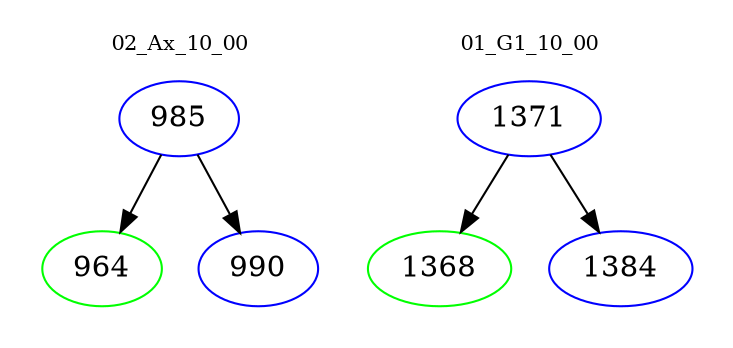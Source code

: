 digraph{
subgraph cluster_0 {
color = white
label = "02_Ax_10_00";
fontsize=10;
T0_985 [label="985", color="blue"]
T0_985 -> T0_964 [color="black"]
T0_964 [label="964", color="green"]
T0_985 -> T0_990 [color="black"]
T0_990 [label="990", color="blue"]
}
subgraph cluster_1 {
color = white
label = "01_G1_10_00";
fontsize=10;
T1_1371 [label="1371", color="blue"]
T1_1371 -> T1_1368 [color="black"]
T1_1368 [label="1368", color="green"]
T1_1371 -> T1_1384 [color="black"]
T1_1384 [label="1384", color="blue"]
}
}

